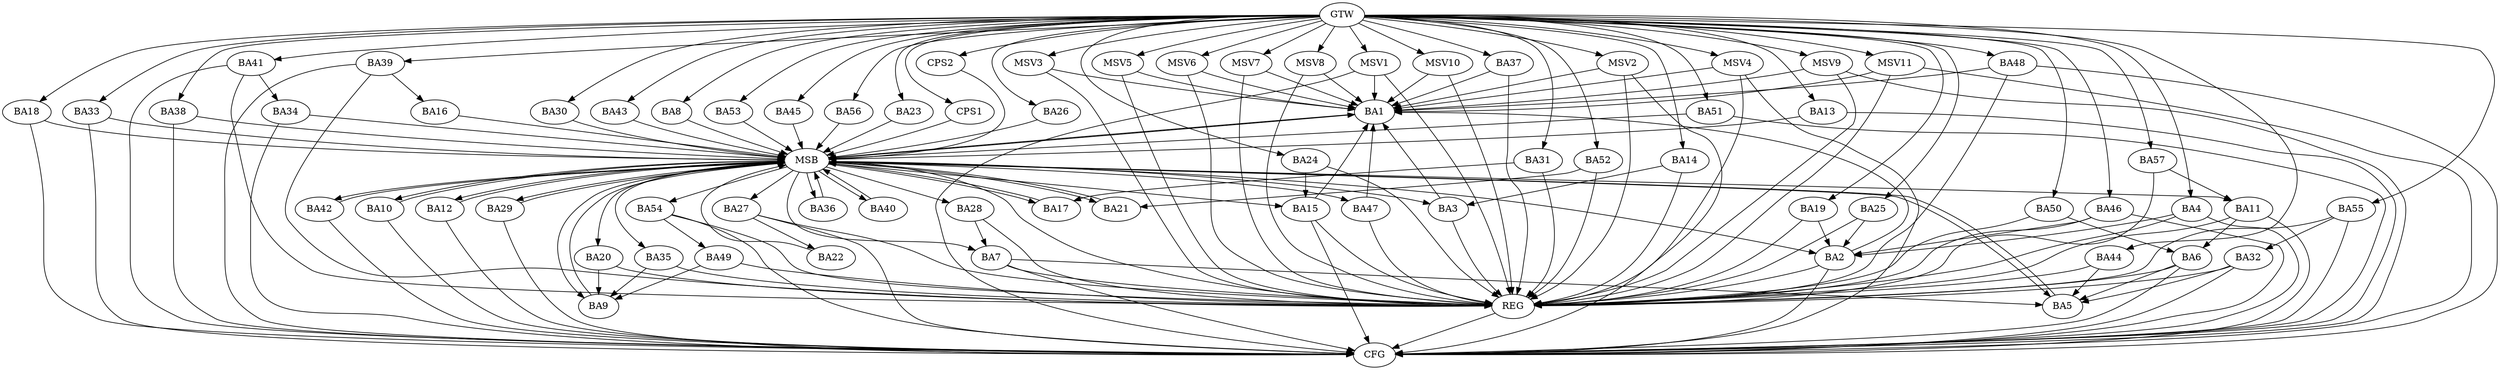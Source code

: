 strict digraph G {
  BA1 [ label="BA1" ];
  BA2 [ label="BA2" ];
  BA3 [ label="BA3" ];
  BA4 [ label="BA4" ];
  BA5 [ label="BA5" ];
  BA6 [ label="BA6" ];
  BA7 [ label="BA7" ];
  BA8 [ label="BA8" ];
  BA9 [ label="BA9" ];
  BA10 [ label="BA10" ];
  BA11 [ label="BA11" ];
  BA12 [ label="BA12" ];
  BA13 [ label="BA13" ];
  BA14 [ label="BA14" ];
  BA15 [ label="BA15" ];
  BA16 [ label="BA16" ];
  BA17 [ label="BA17" ];
  BA18 [ label="BA18" ];
  BA19 [ label="BA19" ];
  BA20 [ label="BA20" ];
  BA21 [ label="BA21" ];
  BA22 [ label="BA22" ];
  BA23 [ label="BA23" ];
  BA24 [ label="BA24" ];
  BA25 [ label="BA25" ];
  BA26 [ label="BA26" ];
  BA27 [ label="BA27" ];
  BA28 [ label="BA28" ];
  BA29 [ label="BA29" ];
  BA30 [ label="BA30" ];
  BA31 [ label="BA31" ];
  BA32 [ label="BA32" ];
  BA33 [ label="BA33" ];
  BA34 [ label="BA34" ];
  BA35 [ label="BA35" ];
  BA36 [ label="BA36" ];
  BA37 [ label="BA37" ];
  BA38 [ label="BA38" ];
  BA39 [ label="BA39" ];
  BA40 [ label="BA40" ];
  BA41 [ label="BA41" ];
  BA42 [ label="BA42" ];
  BA43 [ label="BA43" ];
  BA44 [ label="BA44" ];
  BA45 [ label="BA45" ];
  BA46 [ label="BA46" ];
  BA47 [ label="BA47" ];
  BA48 [ label="BA48" ];
  BA49 [ label="BA49" ];
  BA50 [ label="BA50" ];
  BA51 [ label="BA51" ];
  BA52 [ label="BA52" ];
  BA53 [ label="BA53" ];
  BA54 [ label="BA54" ];
  BA55 [ label="BA55" ];
  BA56 [ label="BA56" ];
  BA57 [ label="BA57" ];
  CPS1 [ label="CPS1" ];
  CPS2 [ label="CPS2" ];
  GTW [ label="GTW" ];
  REG [ label="REG" ];
  MSB [ label="MSB" ];
  CFG [ label="CFG" ];
  MSV1 [ label="MSV1" ];
  MSV2 [ label="MSV2" ];
  MSV3 [ label="MSV3" ];
  MSV4 [ label="MSV4" ];
  MSV5 [ label="MSV5" ];
  MSV6 [ label="MSV6" ];
  MSV7 [ label="MSV7" ];
  MSV8 [ label="MSV8" ];
  MSV9 [ label="MSV9" ];
  MSV10 [ label="MSV10" ];
  MSV11 [ label="MSV11" ];
  BA2 -> BA1;
  BA3 -> BA1;
  BA4 -> BA2;
  BA6 -> BA5;
  BA7 -> BA5;
  BA11 -> BA6;
  BA14 -> BA3;
  BA15 -> BA1;
  BA19 -> BA2;
  BA20 -> BA9;
  BA24 -> BA15;
  BA25 -> BA2;
  BA27 -> BA22;
  BA28 -> BA7;
  BA31 -> BA17;
  BA32 -> BA5;
  BA35 -> BA9;
  BA37 -> BA1;
  BA39 -> BA16;
  BA41 -> BA34;
  BA44 -> BA5;
  BA46 -> BA2;
  BA47 -> BA1;
  BA48 -> BA1;
  BA49 -> BA9;
  BA50 -> BA6;
  BA52 -> BA21;
  BA54 -> BA49;
  BA55 -> BA32;
  BA57 -> BA11;
  GTW -> BA4;
  GTW -> BA8;
  GTW -> BA13;
  GTW -> BA14;
  GTW -> BA18;
  GTW -> BA19;
  GTW -> BA23;
  GTW -> BA24;
  GTW -> BA25;
  GTW -> BA26;
  GTW -> BA30;
  GTW -> BA31;
  GTW -> BA33;
  GTW -> BA37;
  GTW -> BA38;
  GTW -> BA39;
  GTW -> BA41;
  GTW -> BA43;
  GTW -> BA44;
  GTW -> BA45;
  GTW -> BA46;
  GTW -> BA48;
  GTW -> BA50;
  GTW -> BA51;
  GTW -> BA52;
  GTW -> BA53;
  GTW -> BA55;
  GTW -> BA56;
  GTW -> BA57;
  GTW -> CPS1;
  GTW -> CPS2;
  BA2 -> REG;
  BA3 -> REG;
  BA4 -> REG;
  BA6 -> REG;
  BA7 -> REG;
  BA11 -> REG;
  BA14 -> REG;
  BA15 -> REG;
  BA19 -> REG;
  BA20 -> REG;
  BA24 -> REG;
  BA25 -> REG;
  BA27 -> REG;
  BA28 -> REG;
  BA31 -> REG;
  BA32 -> REG;
  BA35 -> REG;
  BA37 -> REG;
  BA39 -> REG;
  BA41 -> REG;
  BA44 -> REG;
  BA46 -> REG;
  BA47 -> REG;
  BA48 -> REG;
  BA49 -> REG;
  BA50 -> REG;
  BA52 -> REG;
  BA54 -> REG;
  BA55 -> REG;
  BA57 -> REG;
  BA1 -> MSB;
  MSB -> BA2;
  MSB -> REG;
  BA5 -> MSB;
  MSB -> BA1;
  BA8 -> MSB;
  BA9 -> MSB;
  BA10 -> MSB;
  MSB -> BA9;
  BA12 -> MSB;
  MSB -> BA11;
  BA13 -> MSB;
  MSB -> BA3;
  BA16 -> MSB;
  BA17 -> MSB;
  MSB -> BA12;
  BA18 -> MSB;
  BA21 -> MSB;
  BA22 -> MSB;
  BA23 -> MSB;
  MSB -> BA15;
  BA26 -> MSB;
  BA29 -> MSB;
  BA30 -> MSB;
  BA33 -> MSB;
  BA34 -> MSB;
  MSB -> BA17;
  BA36 -> MSB;
  MSB -> BA35;
  BA38 -> MSB;
  BA40 -> MSB;
  MSB -> BA7;
  BA42 -> MSB;
  MSB -> BA28;
  BA43 -> MSB;
  BA45 -> MSB;
  BA51 -> MSB;
  BA53 -> MSB;
  BA56 -> MSB;
  MSB -> BA29;
  CPS1 -> MSB;
  MSB -> BA40;
  MSB -> BA27;
  MSB -> BA42;
  MSB -> BA5;
  MSB -> BA54;
  MSB -> BA10;
  CPS2 -> MSB;
  MSB -> BA36;
  MSB -> BA21;
  MSB -> BA47;
  MSB -> BA20;
  BA6 -> CFG;
  BA27 -> CFG;
  BA55 -> CFG;
  BA7 -> CFG;
  BA4 -> CFG;
  BA41 -> CFG;
  BA48 -> CFG;
  BA42 -> CFG;
  BA38 -> CFG;
  BA33 -> CFG;
  BA54 -> CFG;
  BA13 -> CFG;
  BA18 -> CFG;
  BA29 -> CFG;
  BA10 -> CFG;
  BA11 -> CFG;
  BA34 -> CFG;
  BA46 -> CFG;
  BA2 -> CFG;
  BA32 -> CFG;
  BA51 -> CFG;
  BA12 -> CFG;
  BA15 -> CFG;
  BA39 -> CFG;
  REG -> CFG;
  MSV1 -> BA1;
  MSV2 -> BA1;
  MSV3 -> BA1;
  MSV4 -> BA1;
  MSV5 -> BA1;
  MSV6 -> BA1;
  MSV7 -> BA1;
  GTW -> MSV1;
  MSV1 -> REG;
  MSV1 -> CFG;
  GTW -> MSV2;
  MSV2 -> REG;
  MSV2 -> CFG;
  GTW -> MSV3;
  MSV3 -> REG;
  GTW -> MSV4;
  MSV4 -> REG;
  MSV4 -> CFG;
  GTW -> MSV5;
  MSV5 -> REG;
  GTW -> MSV6;
  MSV6 -> REG;
  GTW -> MSV7;
  MSV7 -> REG;
  MSV8 -> BA1;
  MSV9 -> BA1;
  MSV10 -> BA1;
  GTW -> MSV8;
  MSV8 -> REG;
  GTW -> MSV9;
  MSV9 -> REG;
  MSV9 -> CFG;
  GTW -> MSV10;
  MSV10 -> REG;
  MSV11 -> BA1;
  GTW -> MSV11;
  MSV11 -> REG;
  MSV11 -> CFG;
}
